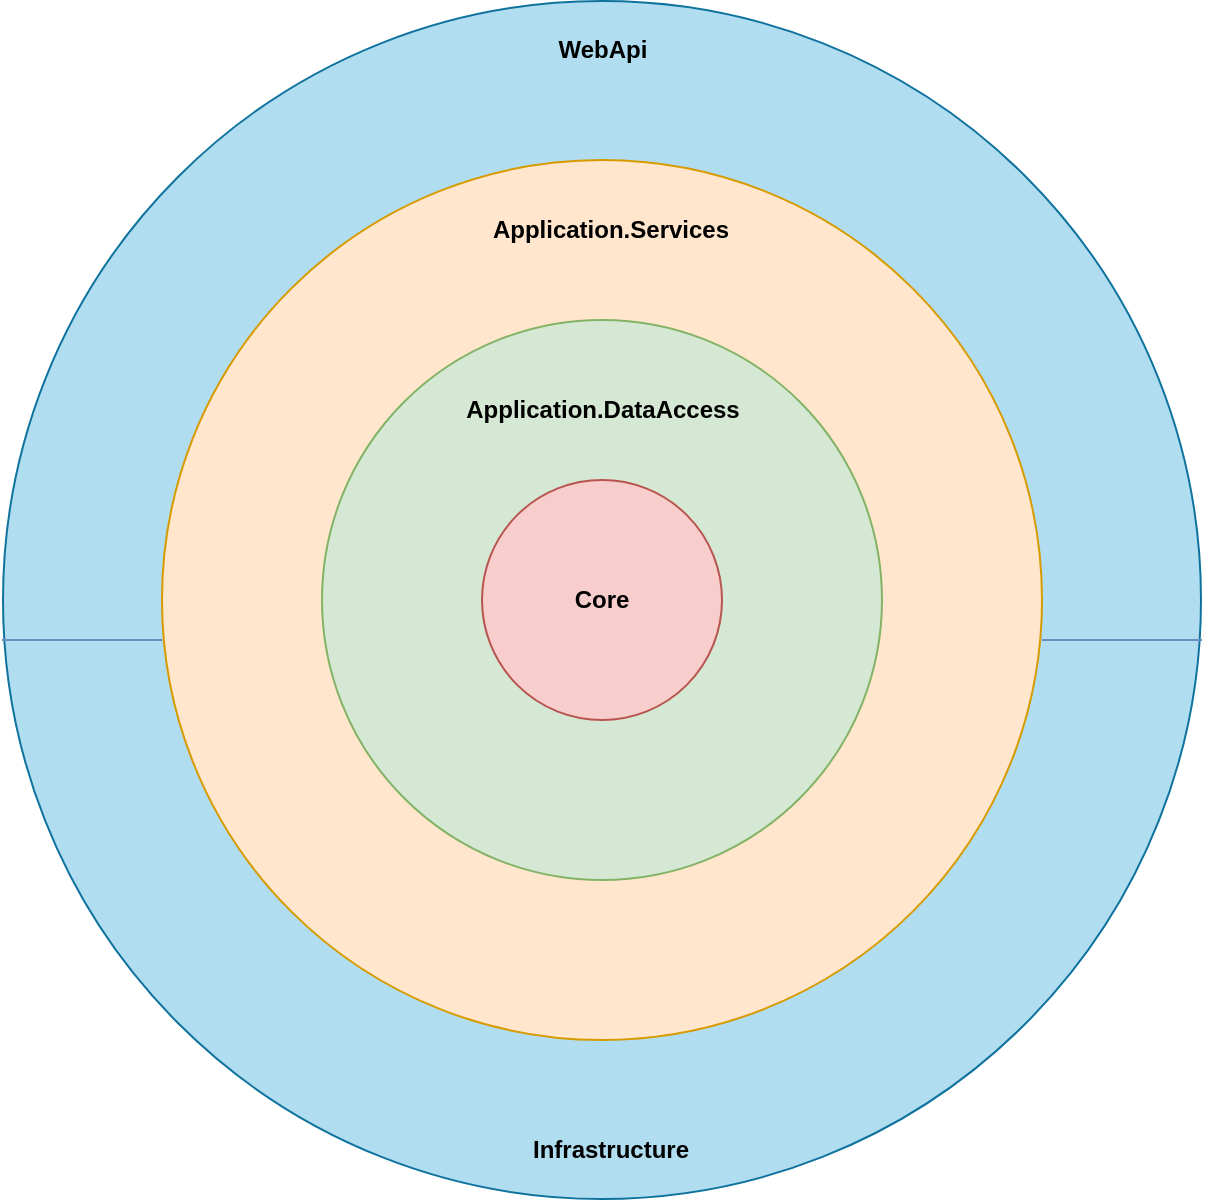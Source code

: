 <mxfile version="16.5.6" type="github">
  <diagram id="bvy_eG0-Dj0skfsHbrSw" name="Page-1">
    <mxGraphModel dx="1422" dy="762" grid="1" gridSize="10" guides="1" tooltips="1" connect="1" arrows="1" fold="1" page="1" pageScale="1" pageWidth="1169" pageHeight="827" math="0" shadow="0">
      <root>
        <mxCell id="0" />
        <mxCell id="1" parent="0" />
        <mxCell id="Qv8Gig_lNZ5WpE_LXsZh-9" value="" style="ellipse;whiteSpace=wrap;html=1;aspect=fixed;fillColor=#b1ddf0;strokeColor=#10739e;perimeterSpacing=0;" parent="1" vertex="1">
          <mxGeometry x="280.5" y="120.5" width="599" height="599" as="geometry" />
        </mxCell>
        <mxCell id="Qv8Gig_lNZ5WpE_LXsZh-7" value="" style="ellipse;whiteSpace=wrap;html=1;aspect=fixed;fillColor=#ffe6cc;strokeColor=#d79b00;" parent="1" vertex="1">
          <mxGeometry x="360" y="200" width="440" height="440" as="geometry" />
        </mxCell>
        <mxCell id="Qv8Gig_lNZ5WpE_LXsZh-4" value="" style="ellipse;whiteSpace=wrap;html=1;aspect=fixed;fillColor=#d5e8d4;strokeColor=#82b366;" parent="1" vertex="1">
          <mxGeometry x="440" y="280" width="280" height="280" as="geometry" />
        </mxCell>
        <mxCell id="Qv8Gig_lNZ5WpE_LXsZh-1" value="" style="ellipse;whiteSpace=wrap;html=1;aspect=fixed;fontStyle=1;fillColor=#f8cecc;strokeColor=#b85450;" parent="1" vertex="1">
          <mxGeometry x="520" y="360" width="120" height="120" as="geometry" />
        </mxCell>
        <mxCell id="Qv8Gig_lNZ5WpE_LXsZh-5" value="Application.DataAccess" style="text;html=1;strokeColor=none;fillColor=none;align=center;verticalAlign=middle;whiteSpace=wrap;rounded=0;fontStyle=1" parent="1" vertex="1">
          <mxGeometry x="502.5" y="310" width="155" height="30" as="geometry" />
        </mxCell>
        <mxCell id="Qv8Gig_lNZ5WpE_LXsZh-6" value="Core" style="text;html=1;strokeColor=none;fillColor=none;align=center;verticalAlign=middle;whiteSpace=wrap;rounded=0;fontStyle=1" parent="1" vertex="1">
          <mxGeometry x="550" y="405" width="60" height="30" as="geometry" />
        </mxCell>
        <mxCell id="Qv8Gig_lNZ5WpE_LXsZh-8" value="Application.Services" style="text;html=1;strokeColor=none;fillColor=none;align=center;verticalAlign=middle;whiteSpace=wrap;rounded=0;fontStyle=1" parent="1" vertex="1">
          <mxGeometry x="507" y="220" width="155" height="30" as="geometry" />
        </mxCell>
        <mxCell id="Qv8Gig_lNZ5WpE_LXsZh-10" value="WebApi" style="text;html=1;strokeColor=none;fillColor=none;align=center;verticalAlign=middle;whiteSpace=wrap;rounded=0;fontStyle=1" parent="1" vertex="1">
          <mxGeometry x="502.5" y="130" width="155" height="30" as="geometry" />
        </mxCell>
        <mxCell id="Qv8Gig_lNZ5WpE_LXsZh-11" value="Infrastructure" style="text;html=1;strokeColor=none;fillColor=none;align=center;verticalAlign=middle;whiteSpace=wrap;rounded=0;fontStyle=1" parent="1" vertex="1">
          <mxGeometry x="507" y="680" width="155" height="30" as="geometry" />
        </mxCell>
        <mxCell id="ZmFiKksefc2pnNTn0l7y-2" value="" style="endArrow=none;html=1;rounded=0;fillColor=#dae8fc;strokeColor=#6c8ebf;strokeWidth=1;" edge="1" parent="1">
          <mxGeometry width="50" height="50" relative="1" as="geometry">
            <mxPoint x="800" y="440" as="sourcePoint" />
            <mxPoint x="880" y="440" as="targetPoint" />
          </mxGeometry>
        </mxCell>
        <mxCell id="ZmFiKksefc2pnNTn0l7y-3" value="" style="endArrow=none;html=1;rounded=0;fillColor=#dae8fc;strokeColor=#6c8ebf;strokeWidth=1;" edge="1" parent="1">
          <mxGeometry width="50" height="50" relative="1" as="geometry">
            <mxPoint x="280" y="440" as="sourcePoint" />
            <mxPoint x="360" y="440" as="targetPoint" />
          </mxGeometry>
        </mxCell>
      </root>
    </mxGraphModel>
  </diagram>
</mxfile>

